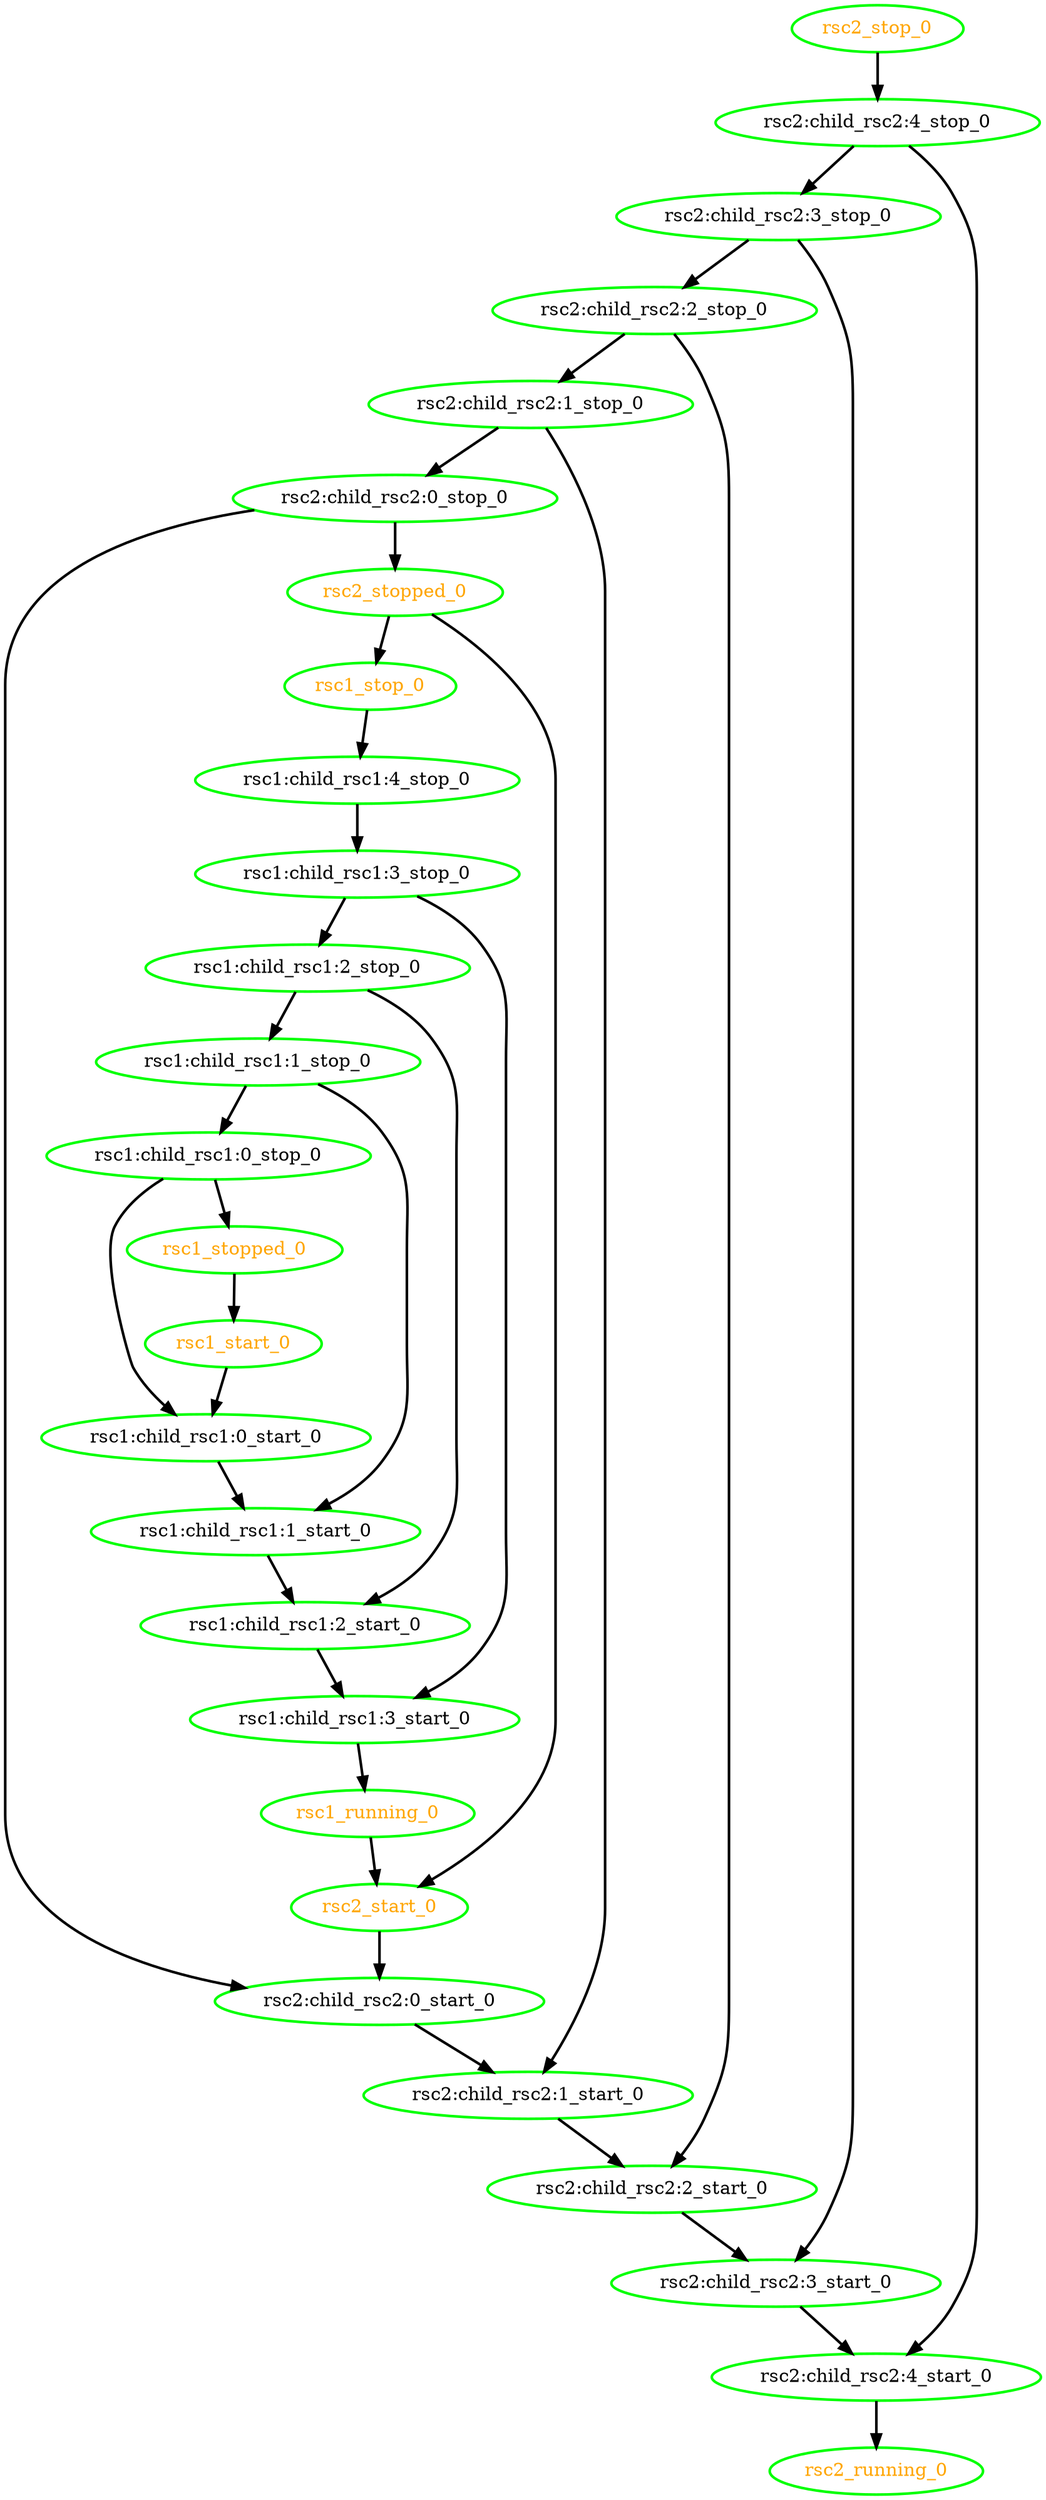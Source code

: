digraph "g" {
	size = "30,30"
"rsc1:child_rsc1:0_stop_0" [ tooltip="node1" style=bold color="green" fontcolor="black" ]
"rsc1:child_rsc1:0_start_0" [ tooltip="node1" style=bold color="green" fontcolor="black" ]
"rsc1:child_rsc1:1_stop_0" [ tooltip="node1" style=bold color="green" fontcolor="black" ]
"rsc1:child_rsc1:1_start_0" [ tooltip="node2" style=bold color="green" fontcolor="black" ]
"rsc1:child_rsc1:2_stop_0" [ tooltip="node1" style=bold color="green" fontcolor="black" ]
"rsc1:child_rsc1:2_start_0" [ tooltip="node1" style=bold color="green" fontcolor="black" ]
"rsc1:child_rsc1:3_stop_0" [ tooltip="node1" style=bold color="green" fontcolor="black" ]
"rsc1:child_rsc1:3_start_0" [ tooltip="node2" style=bold color="green" fontcolor="black" ]
"rsc1:child_rsc1:4_stop_0" [ tooltip="node1" style=bold color="green" fontcolor="black" ]
"rsc1_start_0" [ tooltip="" style=bold color="green" fontcolor="orange" ]
"rsc1_running_0" [ tooltip="" style=bold color="green" fontcolor="orange" ]
"rsc1_stop_0" [ tooltip="" style=bold color="green" fontcolor="orange" ]
"rsc1_stopped_0" [ tooltip="" style=bold color="green" fontcolor="orange" ]
"rsc2:child_rsc2:0_stop_0" [ tooltip="node2" style=bold color="green" fontcolor="black" ]
"rsc2:child_rsc2:0_start_0" [ tooltip="node1" style=bold color="green" fontcolor="black" ]
"rsc2:child_rsc2:1_stop_0" [ tooltip="node2" style=bold color="green" fontcolor="black" ]
"rsc2:child_rsc2:1_start_0" [ tooltip="node2" style=bold color="green" fontcolor="black" ]
"rsc2:child_rsc2:2_stop_0" [ tooltip="node2" style=bold color="green" fontcolor="black" ]
"rsc2:child_rsc2:2_start_0" [ tooltip="node1" style=bold color="green" fontcolor="black" ]
"rsc2:child_rsc2:3_stop_0" [ tooltip="node2" style=bold color="green" fontcolor="black" ]
"rsc2:child_rsc2:3_start_0" [ tooltip="node2" style=bold color="green" fontcolor="black" ]
"rsc2:child_rsc2:4_stop_0" [ tooltip="node2" style=bold color="green" fontcolor="black" ]
"rsc2:child_rsc2:4_start_0" [ tooltip="node1" style=bold color="green" fontcolor="black" ]
"rsc2_start_0" [ tooltip="" style=bold color="green" fontcolor="orange" ]
"rsc2_running_0" [ tooltip="" style=bold color="green" fontcolor="orange" ]
"rsc2_stop_0" [ tooltip="" style=bold color="green" fontcolor="orange" ]
"rsc2_stopped_0" [ tooltip="" style=bold color="green" fontcolor="orange" ]
"rsc1:child_rsc1:1_stop_0" -> "rsc1:child_rsc1:0_stop_0" [ style = bold]
"rsc1:child_rsc1:0_stop_0" -> "rsc1:child_rsc1:0_start_0" [ style = bold]
"rsc1_start_0" -> "rsc1:child_rsc1:0_start_0" [ style = bold]
"rsc1:child_rsc1:2_stop_0" -> "rsc1:child_rsc1:1_stop_0" [ style = bold]
"rsc1:child_rsc1:0_start_0" -> "rsc1:child_rsc1:1_start_0" [ style = bold]
"rsc1:child_rsc1:1_stop_0" -> "rsc1:child_rsc1:1_start_0" [ style = bold]
"rsc1:child_rsc1:3_stop_0" -> "rsc1:child_rsc1:2_stop_0" [ style = bold]
"rsc1:child_rsc1:1_start_0" -> "rsc1:child_rsc1:2_start_0" [ style = bold]
"rsc1:child_rsc1:2_stop_0" -> "rsc1:child_rsc1:2_start_0" [ style = bold]
"rsc1:child_rsc1:4_stop_0" -> "rsc1:child_rsc1:3_stop_0" [ style = bold]
"rsc1:child_rsc1:2_start_0" -> "rsc1:child_rsc1:3_start_0" [ style = bold]
"rsc1:child_rsc1:3_stop_0" -> "rsc1:child_rsc1:3_start_0" [ style = bold]
"rsc1_stop_0" -> "rsc1:child_rsc1:4_stop_0" [ style = bold]
"rsc1_stopped_0" -> "rsc1_start_0" [ style = bold]
"rsc1:child_rsc1:3_start_0" -> "rsc1_running_0" [ style = bold]
"rsc2_stopped_0" -> "rsc1_stop_0" [ style = bold]
"rsc1:child_rsc1:0_stop_0" -> "rsc1_stopped_0" [ style = bold]
"rsc2:child_rsc2:1_stop_0" -> "rsc2:child_rsc2:0_stop_0" [ style = bold]
"rsc2:child_rsc2:0_stop_0" -> "rsc2:child_rsc2:0_start_0" [ style = bold]
"rsc2_start_0" -> "rsc2:child_rsc2:0_start_0" [ style = bold]
"rsc2:child_rsc2:2_stop_0" -> "rsc2:child_rsc2:1_stop_0" [ style = bold]
"rsc2:child_rsc2:0_start_0" -> "rsc2:child_rsc2:1_start_0" [ style = bold]
"rsc2:child_rsc2:1_stop_0" -> "rsc2:child_rsc2:1_start_0" [ style = bold]
"rsc2:child_rsc2:3_stop_0" -> "rsc2:child_rsc2:2_stop_0" [ style = bold]
"rsc2:child_rsc2:1_start_0" -> "rsc2:child_rsc2:2_start_0" [ style = bold]
"rsc2:child_rsc2:2_stop_0" -> "rsc2:child_rsc2:2_start_0" [ style = bold]
"rsc2:child_rsc2:4_stop_0" -> "rsc2:child_rsc2:3_stop_0" [ style = bold]
"rsc2:child_rsc2:2_start_0" -> "rsc2:child_rsc2:3_start_0" [ style = bold]
"rsc2:child_rsc2:3_stop_0" -> "rsc2:child_rsc2:3_start_0" [ style = bold]
"rsc2_stop_0" -> "rsc2:child_rsc2:4_stop_0" [ style = bold]
"rsc2:child_rsc2:3_start_0" -> "rsc2:child_rsc2:4_start_0" [ style = bold]
"rsc2:child_rsc2:4_stop_0" -> "rsc2:child_rsc2:4_start_0" [ style = bold]
"rsc1_running_0" -> "rsc2_start_0" [ style = bold]
"rsc2_stopped_0" -> "rsc2_start_0" [ style = bold]
"rsc2:child_rsc2:4_start_0" -> "rsc2_running_0" [ style = bold]
"rsc2:child_rsc2:0_stop_0" -> "rsc2_stopped_0" [ style = bold]
}
